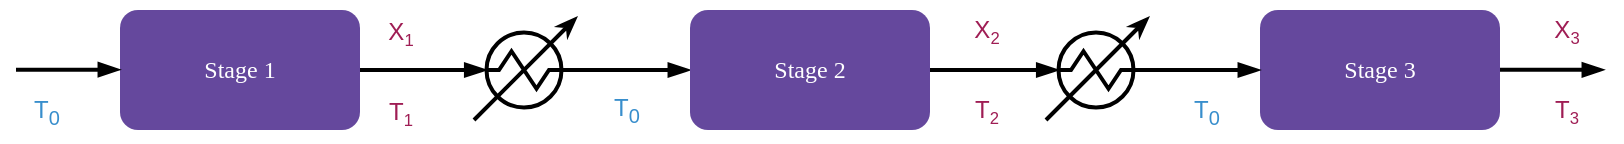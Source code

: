 <mxfile version="24.1.0" type="device">
  <diagram name="Page-1" id="E07TJvVMOKgvardUGVi9">
    <mxGraphModel dx="1274" dy="1106" grid="1" gridSize="10" guides="1" tooltips="1" connect="1" arrows="1" fold="1" page="1" pageScale="1" pageWidth="827" pageHeight="1169" math="0" shadow="0">
      <root>
        <mxCell id="0" />
        <mxCell id="1" parent="0" />
        <mxCell id="o_OF8pmNo33BeXqRKg7h-1" value="Stage 1" style="rounded=1;whiteSpace=wrap;html=1;strokeWidth=2;fontFamily=IBM Plex sans;fillColor=#65489D;fontColor=#ffffff;strokeColor=none;" vertex="1" parent="1">
          <mxGeometry x="67" y="70" width="120" height="60" as="geometry" />
        </mxCell>
        <mxCell id="o_OF8pmNo33BeXqRKg7h-7" style="edgeStyle=orthogonalEdgeStyle;rounded=0;orthogonalLoop=1;jettySize=auto;html=1;entryX=0;entryY=0.5;entryDx=0;entryDy=0;exitX=0.876;exitY=0.5;exitDx=0;exitDy=0;exitPerimeter=0;strokeWidth=2;strokeColor=default;align=center;verticalAlign=middle;fontFamily=Helvetica;fontSize=11;fontColor=default;labelBackgroundColor=default;endArrow=blockThin;endFill=1;" edge="1" parent="1" source="o_OF8pmNo33BeXqRKg7h-2" target="o_OF8pmNo33BeXqRKg7h-3">
          <mxGeometry relative="1" as="geometry" />
        </mxCell>
        <mxCell id="o_OF8pmNo33BeXqRKg7h-2" value="" style="shape=mxgraph.pid.heat_exchangers.condenser;html=1;pointerEvents=1;align=center;verticalLabelPosition=bottom;verticalAlign=middle;dashed=0;strokeWidth=2;rounded=0;strokeColor=default;fontFamily=Helvetica;fontSize=11;fontColor=default;labelBackgroundColor=default;fillColor=none;" vertex="1" parent="1">
          <mxGeometry x="244" y="75" width="50" height="50" as="geometry" />
        </mxCell>
        <mxCell id="o_OF8pmNo33BeXqRKg7h-3" value="&lt;span style=&quot;font-family: &amp;quot;IBM Plex sans&amp;quot;;&quot;&gt;Stage 2&lt;/span&gt;" style="rounded=1;whiteSpace=wrap;html=1;strokeWidth=2;fillColor=#65489D;fontColor=#ffffff;strokeColor=none;align=center;verticalAlign=middle;fontFamily=IBM Plex sans;fontSize=12;" vertex="1" parent="1">
          <mxGeometry x="352" y="70" width="120" height="60" as="geometry" />
        </mxCell>
        <mxCell id="o_OF8pmNo33BeXqRKg7h-4" value="&lt;span style=&quot;font-family: &amp;quot;IBM Plex sans&amp;quot;;&quot;&gt;Stage 3&lt;/span&gt;" style="rounded=1;whiteSpace=wrap;html=1;strokeWidth=2;fillColor=#65489D;fontColor=#ffffff;strokeColor=none;align=center;verticalAlign=middle;fontFamily=IBM Plex sans;fontSize=12;" vertex="1" parent="1">
          <mxGeometry x="637" y="70" width="120" height="60" as="geometry" />
        </mxCell>
        <mxCell id="o_OF8pmNo33BeXqRKg7h-9" style="edgeStyle=orthogonalEdgeStyle;rounded=0;orthogonalLoop=1;jettySize=auto;html=1;entryX=0;entryY=0.5;entryDx=0;entryDy=0;exitX=0.876;exitY=0.5;exitDx=0;exitDy=0;exitPerimeter=0;strokeWidth=2;strokeColor=default;align=center;verticalAlign=middle;fontFamily=Helvetica;fontSize=11;fontColor=default;labelBackgroundColor=default;endArrow=blockThin;endFill=1;" edge="1" parent="1" source="o_OF8pmNo33BeXqRKg7h-5" target="o_OF8pmNo33BeXqRKg7h-4">
          <mxGeometry relative="1" as="geometry" />
        </mxCell>
        <mxCell id="o_OF8pmNo33BeXqRKg7h-5" value="" style="shape=mxgraph.pid.heat_exchangers.condenser;html=1;pointerEvents=1;align=center;verticalLabelPosition=bottom;verticalAlign=top;dashed=0;strokeWidth=2;fillColor=none;" vertex="1" parent="1">
          <mxGeometry x="530" y="75" width="50" height="50" as="geometry" />
        </mxCell>
        <mxCell id="o_OF8pmNo33BeXqRKg7h-6" style="edgeStyle=orthogonalEdgeStyle;rounded=0;orthogonalLoop=1;jettySize=auto;html=1;entryX=0.124;entryY=0.5;entryDx=0;entryDy=0;entryPerimeter=0;strokeWidth=2;strokeColor=default;align=center;verticalAlign=middle;fontFamily=Helvetica;fontSize=11;fontColor=default;labelBackgroundColor=default;endArrow=blockThin;endFill=1;" edge="1" parent="1" source="o_OF8pmNo33BeXqRKg7h-1" target="o_OF8pmNo33BeXqRKg7h-2">
          <mxGeometry relative="1" as="geometry" />
        </mxCell>
        <mxCell id="o_OF8pmNo33BeXqRKg7h-8" style="edgeStyle=orthogonalEdgeStyle;rounded=0;orthogonalLoop=1;jettySize=auto;html=1;entryX=0.124;entryY=0.5;entryDx=0;entryDy=0;entryPerimeter=0;strokeWidth=2;strokeColor=default;align=center;verticalAlign=middle;fontFamily=Helvetica;fontSize=11;fontColor=default;labelBackgroundColor=default;endArrow=blockThin;endFill=1;" edge="1" parent="1" source="o_OF8pmNo33BeXqRKg7h-3" target="o_OF8pmNo33BeXqRKg7h-5">
          <mxGeometry relative="1" as="geometry" />
        </mxCell>
        <mxCell id="o_OF8pmNo33BeXqRKg7h-14" style="edgeStyle=orthogonalEdgeStyle;rounded=0;orthogonalLoop=1;jettySize=auto;html=1;entryX=0;entryY=0.5;entryDx=0;entryDy=0;exitX=0.876;exitY=0.5;exitDx=0;exitDy=0;exitPerimeter=0;strokeWidth=2;strokeColor=default;align=center;verticalAlign=middle;fontFamily=Helvetica;fontSize=11;fontColor=default;labelBackgroundColor=default;endArrow=blockThin;endFill=1;" edge="1" parent="1">
          <mxGeometry relative="1" as="geometry">
            <mxPoint x="757" y="99.92" as="sourcePoint" />
            <mxPoint x="809" y="99.92" as="targetPoint" />
          </mxGeometry>
        </mxCell>
        <mxCell id="o_OF8pmNo33BeXqRKg7h-15" style="edgeStyle=orthogonalEdgeStyle;rounded=0;orthogonalLoop=1;jettySize=auto;html=1;entryX=0;entryY=0.5;entryDx=0;entryDy=0;exitX=0.876;exitY=0.5;exitDx=0;exitDy=0;exitPerimeter=0;strokeWidth=2;endArrow=blockThin;endFill=1;" edge="1" parent="1">
          <mxGeometry relative="1" as="geometry">
            <mxPoint x="15" y="99.86" as="sourcePoint" />
            <mxPoint x="67" y="99.86" as="targetPoint" />
          </mxGeometry>
        </mxCell>
        <mxCell id="o_OF8pmNo33BeXqRKg7h-16" value="T&lt;sub&gt;0&lt;/sub&gt;" style="text;html=1;align=center;verticalAlign=middle;resizable=0;points=[];autosize=1;strokeColor=none;fillColor=none;fontColor=#388ECC;" vertex="1" parent="1">
          <mxGeometry x="10" y="106" width="40" height="30" as="geometry" />
        </mxCell>
        <mxCell id="o_OF8pmNo33BeXqRKg7h-17" value="T&lt;span style=&quot;font-size: 10px;&quot;&gt;&lt;sub&gt;1&lt;/sub&gt;&lt;/span&gt;" style="text;html=1;align=center;verticalAlign=middle;resizable=0;points=[];autosize=1;strokeColor=none;fillColor=none;fontColor=#9F1D54;" vertex="1" parent="1">
          <mxGeometry x="187" y="106" width="40" height="30" as="geometry" />
        </mxCell>
        <mxCell id="o_OF8pmNo33BeXqRKg7h-18" value="X&lt;span style=&quot;font-size: 10px;&quot;&gt;&lt;sub&gt;1&lt;/sub&gt;&lt;/span&gt;" style="text;html=1;align=center;verticalAlign=middle;resizable=0;points=[];autosize=1;strokeColor=none;fillColor=none;fontColor=#9F1D54;" vertex="1" parent="1">
          <mxGeometry x="187" y="66" width="40" height="30" as="geometry" />
        </mxCell>
        <mxCell id="o_OF8pmNo33BeXqRKg7h-19" value="T&lt;span style=&quot;font-size: 10px;&quot;&gt;&lt;sub&gt;2&lt;/sub&gt;&lt;/span&gt;" style="text;html=1;align=center;verticalAlign=middle;resizable=0;points=[];autosize=1;strokeColor=none;fillColor=none;fontColor=#9F1D54;" vertex="1" parent="1">
          <mxGeometry x="480" y="105" width="40" height="30" as="geometry" />
        </mxCell>
        <mxCell id="o_OF8pmNo33BeXqRKg7h-20" value="X&lt;span style=&quot;font-size: 10px;&quot;&gt;&lt;sub&gt;2&lt;/sub&gt;&lt;/span&gt;" style="text;html=1;align=center;verticalAlign=middle;resizable=0;points=[];autosize=1;strokeColor=none;fillColor=none;fontColor=#9F1D54;" vertex="1" parent="1">
          <mxGeometry x="480" y="65" width="40" height="30" as="geometry" />
        </mxCell>
        <mxCell id="o_OF8pmNo33BeXqRKg7h-22" value="T&lt;span style=&quot;font-size: 10px;&quot;&gt;&lt;sub&gt;3&lt;/sub&gt;&lt;/span&gt;" style="text;html=1;align=center;verticalAlign=middle;resizable=0;points=[];autosize=1;strokeColor=none;fillColor=none;fontColor=#9F1D54;" vertex="1" parent="1">
          <mxGeometry x="770" y="105" width="40" height="30" as="geometry" />
        </mxCell>
        <mxCell id="o_OF8pmNo33BeXqRKg7h-23" value="X&lt;span style=&quot;font-size: 10px;&quot;&gt;&lt;sub&gt;3&lt;/sub&gt;&lt;/span&gt;" style="text;html=1;align=center;verticalAlign=middle;resizable=0;points=[];autosize=1;strokeColor=none;fillColor=none;fontColor=#9F1D54;" vertex="1" parent="1">
          <mxGeometry x="770" y="65" width="40" height="30" as="geometry" />
        </mxCell>
        <mxCell id="o_OF8pmNo33BeXqRKg7h-24" value="T&lt;sub&gt;0&lt;/sub&gt;" style="text;html=1;align=center;verticalAlign=middle;resizable=0;points=[];autosize=1;strokeColor=none;fillColor=none;fontColor=#388ECC;" vertex="1" parent="1">
          <mxGeometry x="300" y="105" width="40" height="30" as="geometry" />
        </mxCell>
        <mxCell id="o_OF8pmNo33BeXqRKg7h-25" value="T&lt;sub&gt;0&lt;/sub&gt;" style="text;html=1;align=center;verticalAlign=middle;resizable=0;points=[];autosize=1;strokeColor=none;fillColor=none;fontColor=#388ECC;" vertex="1" parent="1">
          <mxGeometry x="590" y="106" width="40" height="30" as="geometry" />
        </mxCell>
      </root>
    </mxGraphModel>
  </diagram>
</mxfile>
